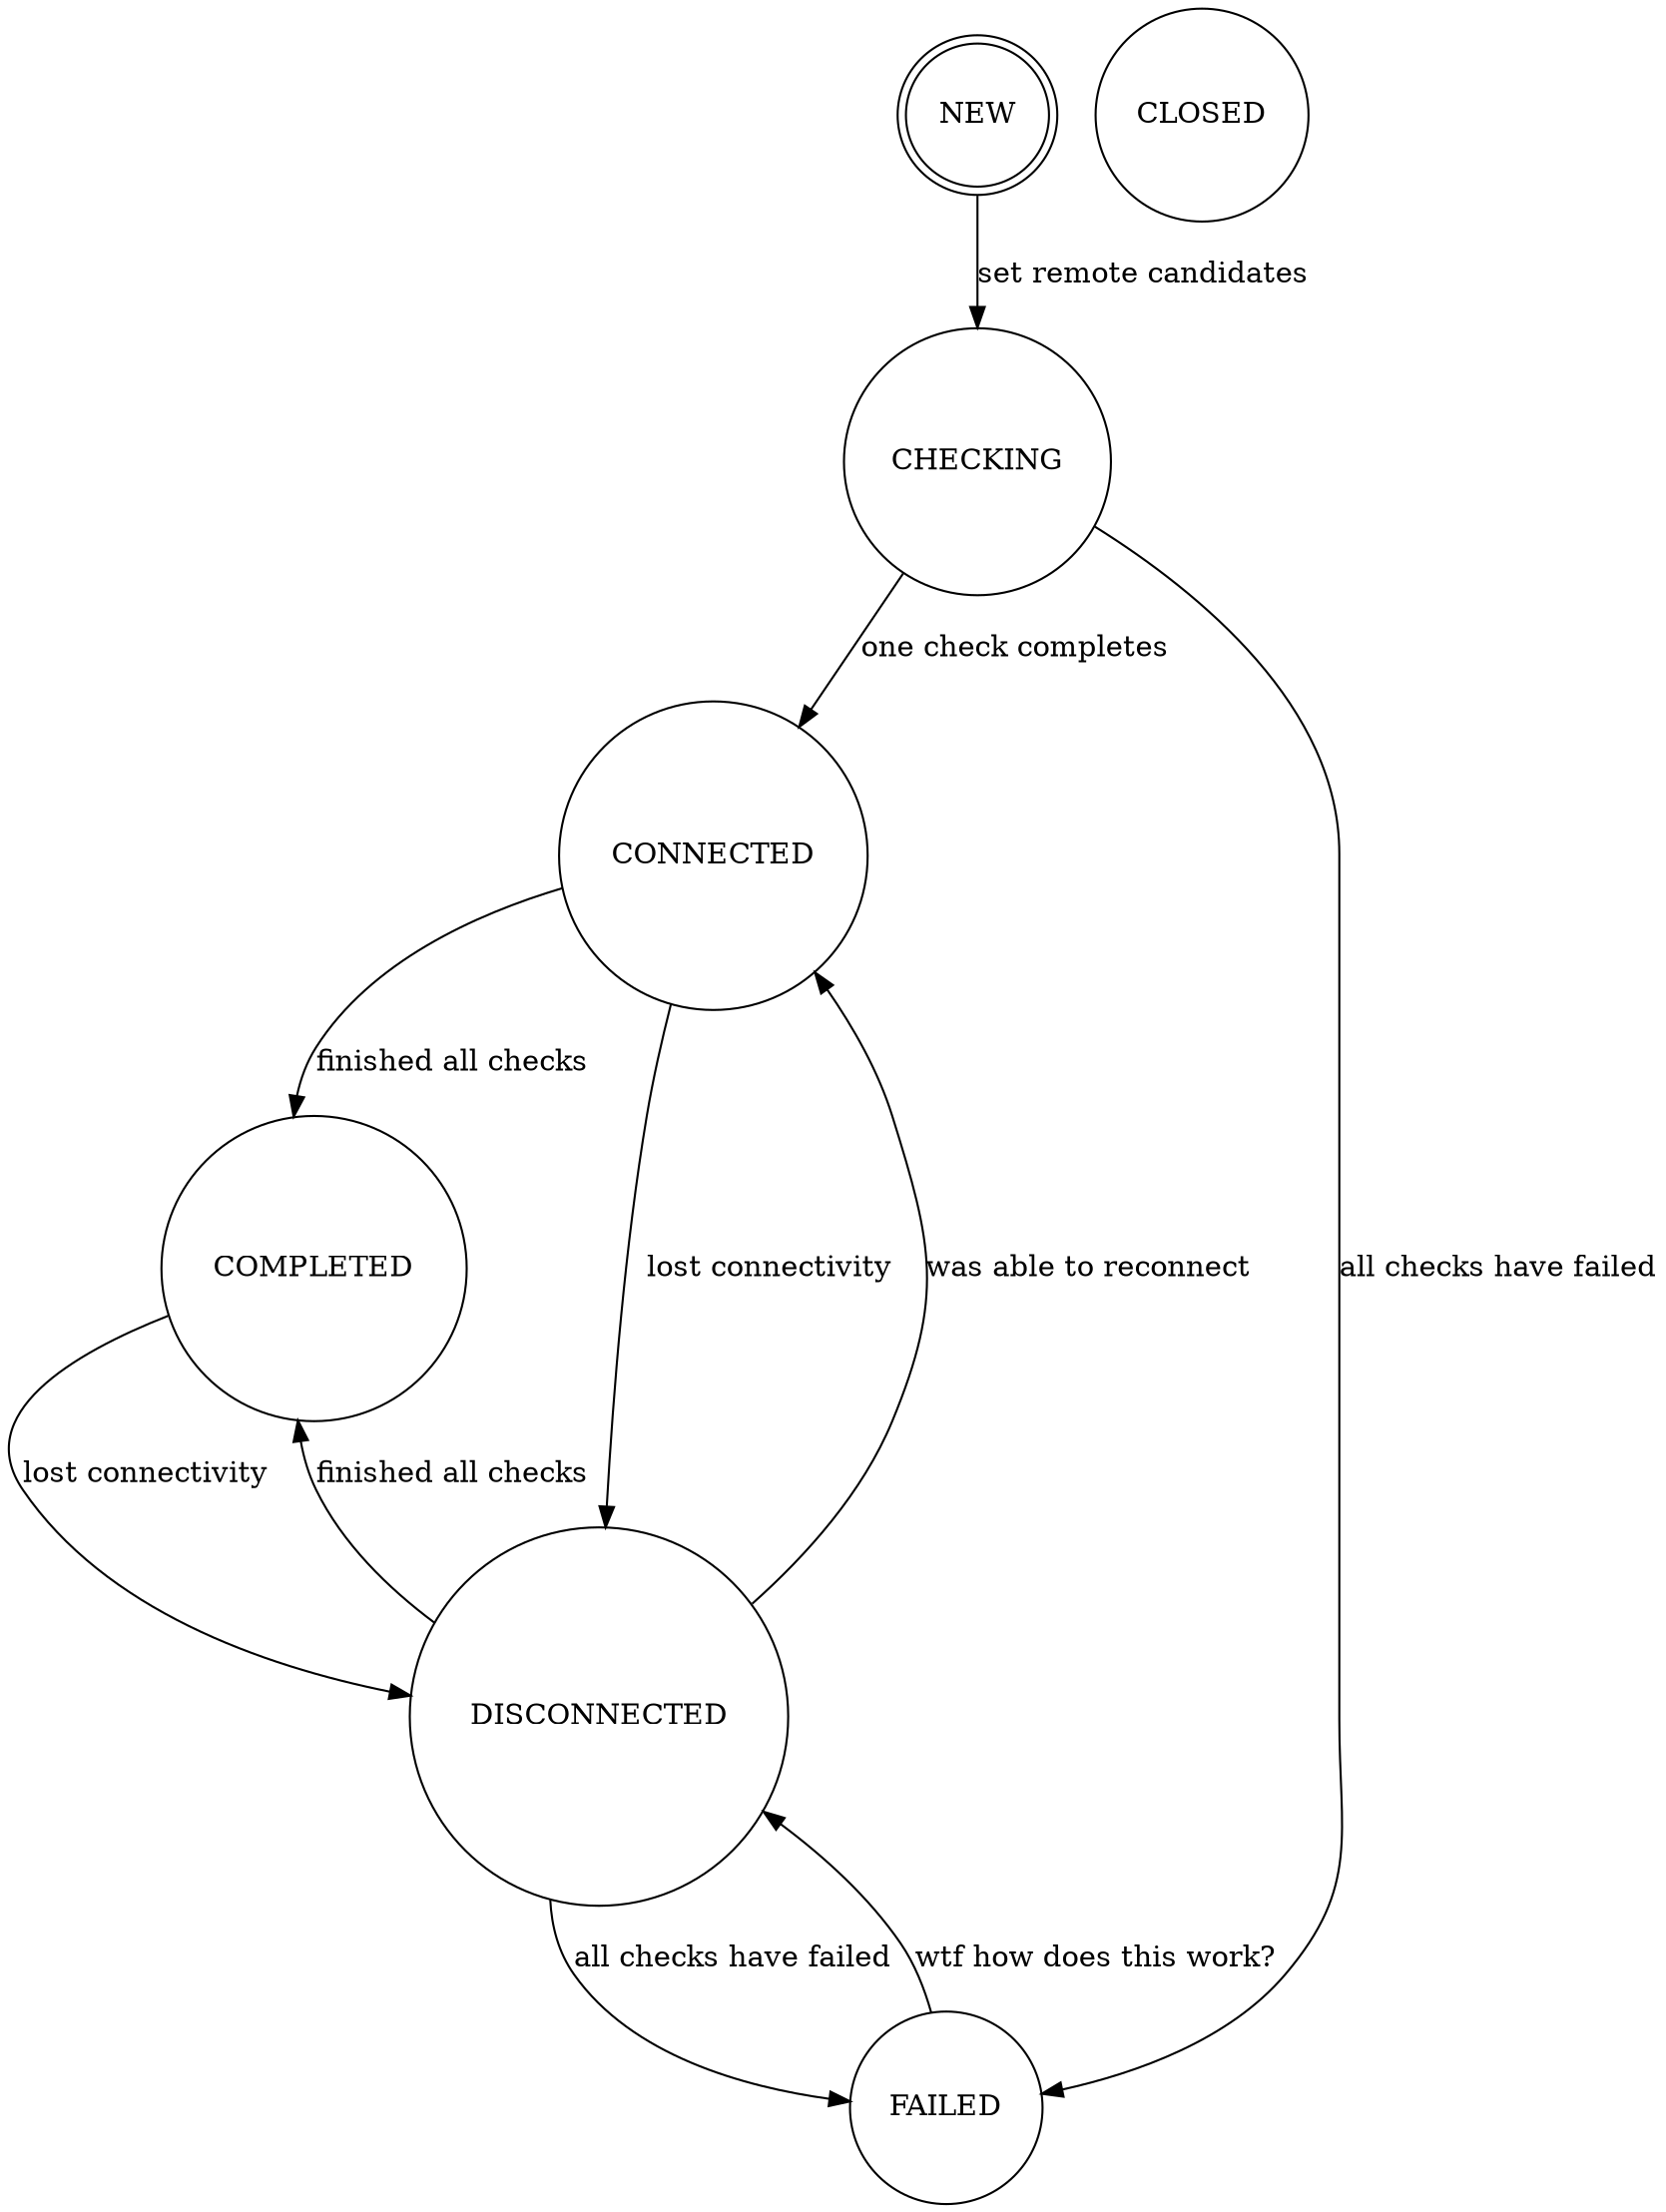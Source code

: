 // dot -Tsvg ice_connection_state.dot > ice_connection_state.svg
digraph ice_connection_state {
  // https://w3c.github.io/webrtc-pc/#rtciceconnectionstate-enum

  // The list of states (nodes)
  node [shape = doublecircle];
  NEW;
  node [shape = circle];
  CHECKING;
  CONNECTED;
  COMPLETED;
  FAILED;
  DISCONNECTED;
  CLOSED;

  // The list of transistions (edges)
  NEW -> CHECKING [label = "set remote candidates"];
  // All states can transition to NEW or CLOSED.
  //NEW -> NEW [label = "ICE restart"];
  //NEW -> CLOSED [label = "close"];

  CHECKING -> CONNECTED [label = "one check completes"];
  CHECKING -> FAILED [label = "all checks have failed"];
  //CHECKING -> NEW [label = "ICE restart"];
  //CHECKING -> CLOSED [label = "close"];

  CONNECTED -> COMPLETED [label = "finished all checks"];
  CONNECTED -> DISCONNECTED [label = "lost connectivity"];
  //CONNECTED -> NEW [label = "ICE restart"];
  //CONNECTED -> CLOSED [label = "close"];

  COMPLETED -> DISCONNECTED [label = "lost connectivity"];
  //COMPLETED -> NEW [label = "ICE restart"];
  //COMPLETED -> CLOSED [label = "close"];

  FAILED -> DISCONNECTED [label = "wtf how does this work?"]; // doesn't seem right
  //FAILED -> NEW [label = "ICE restart"];
  //FAILED -> CLOSED [label = "close"];

  DISCONNECTED -> CONNECTED [label = "was able to reconnect"];
  DISCONNECTED -> COMPLETED [label = "finished all checks"];
  DISCONNECTED -> FAILED [label = "all checks have failed"]
  //DISCONNECTED -> NEW [label = "ICE restart"];
  //DISCONNECTED -> CLOSED [label = "close"];
}

